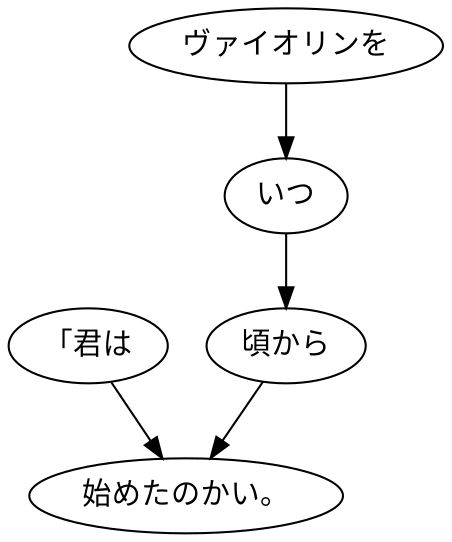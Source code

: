digraph graph7770 {
	node0 [label="「君は"];
	node1 [label="ヴァイオリンを"];
	node2 [label="いつ"];
	node3 [label="頃から"];
	node4 [label="始めたのかい。"];
	node0 -> node4;
	node1 -> node2;
	node2 -> node3;
	node3 -> node4;
}
